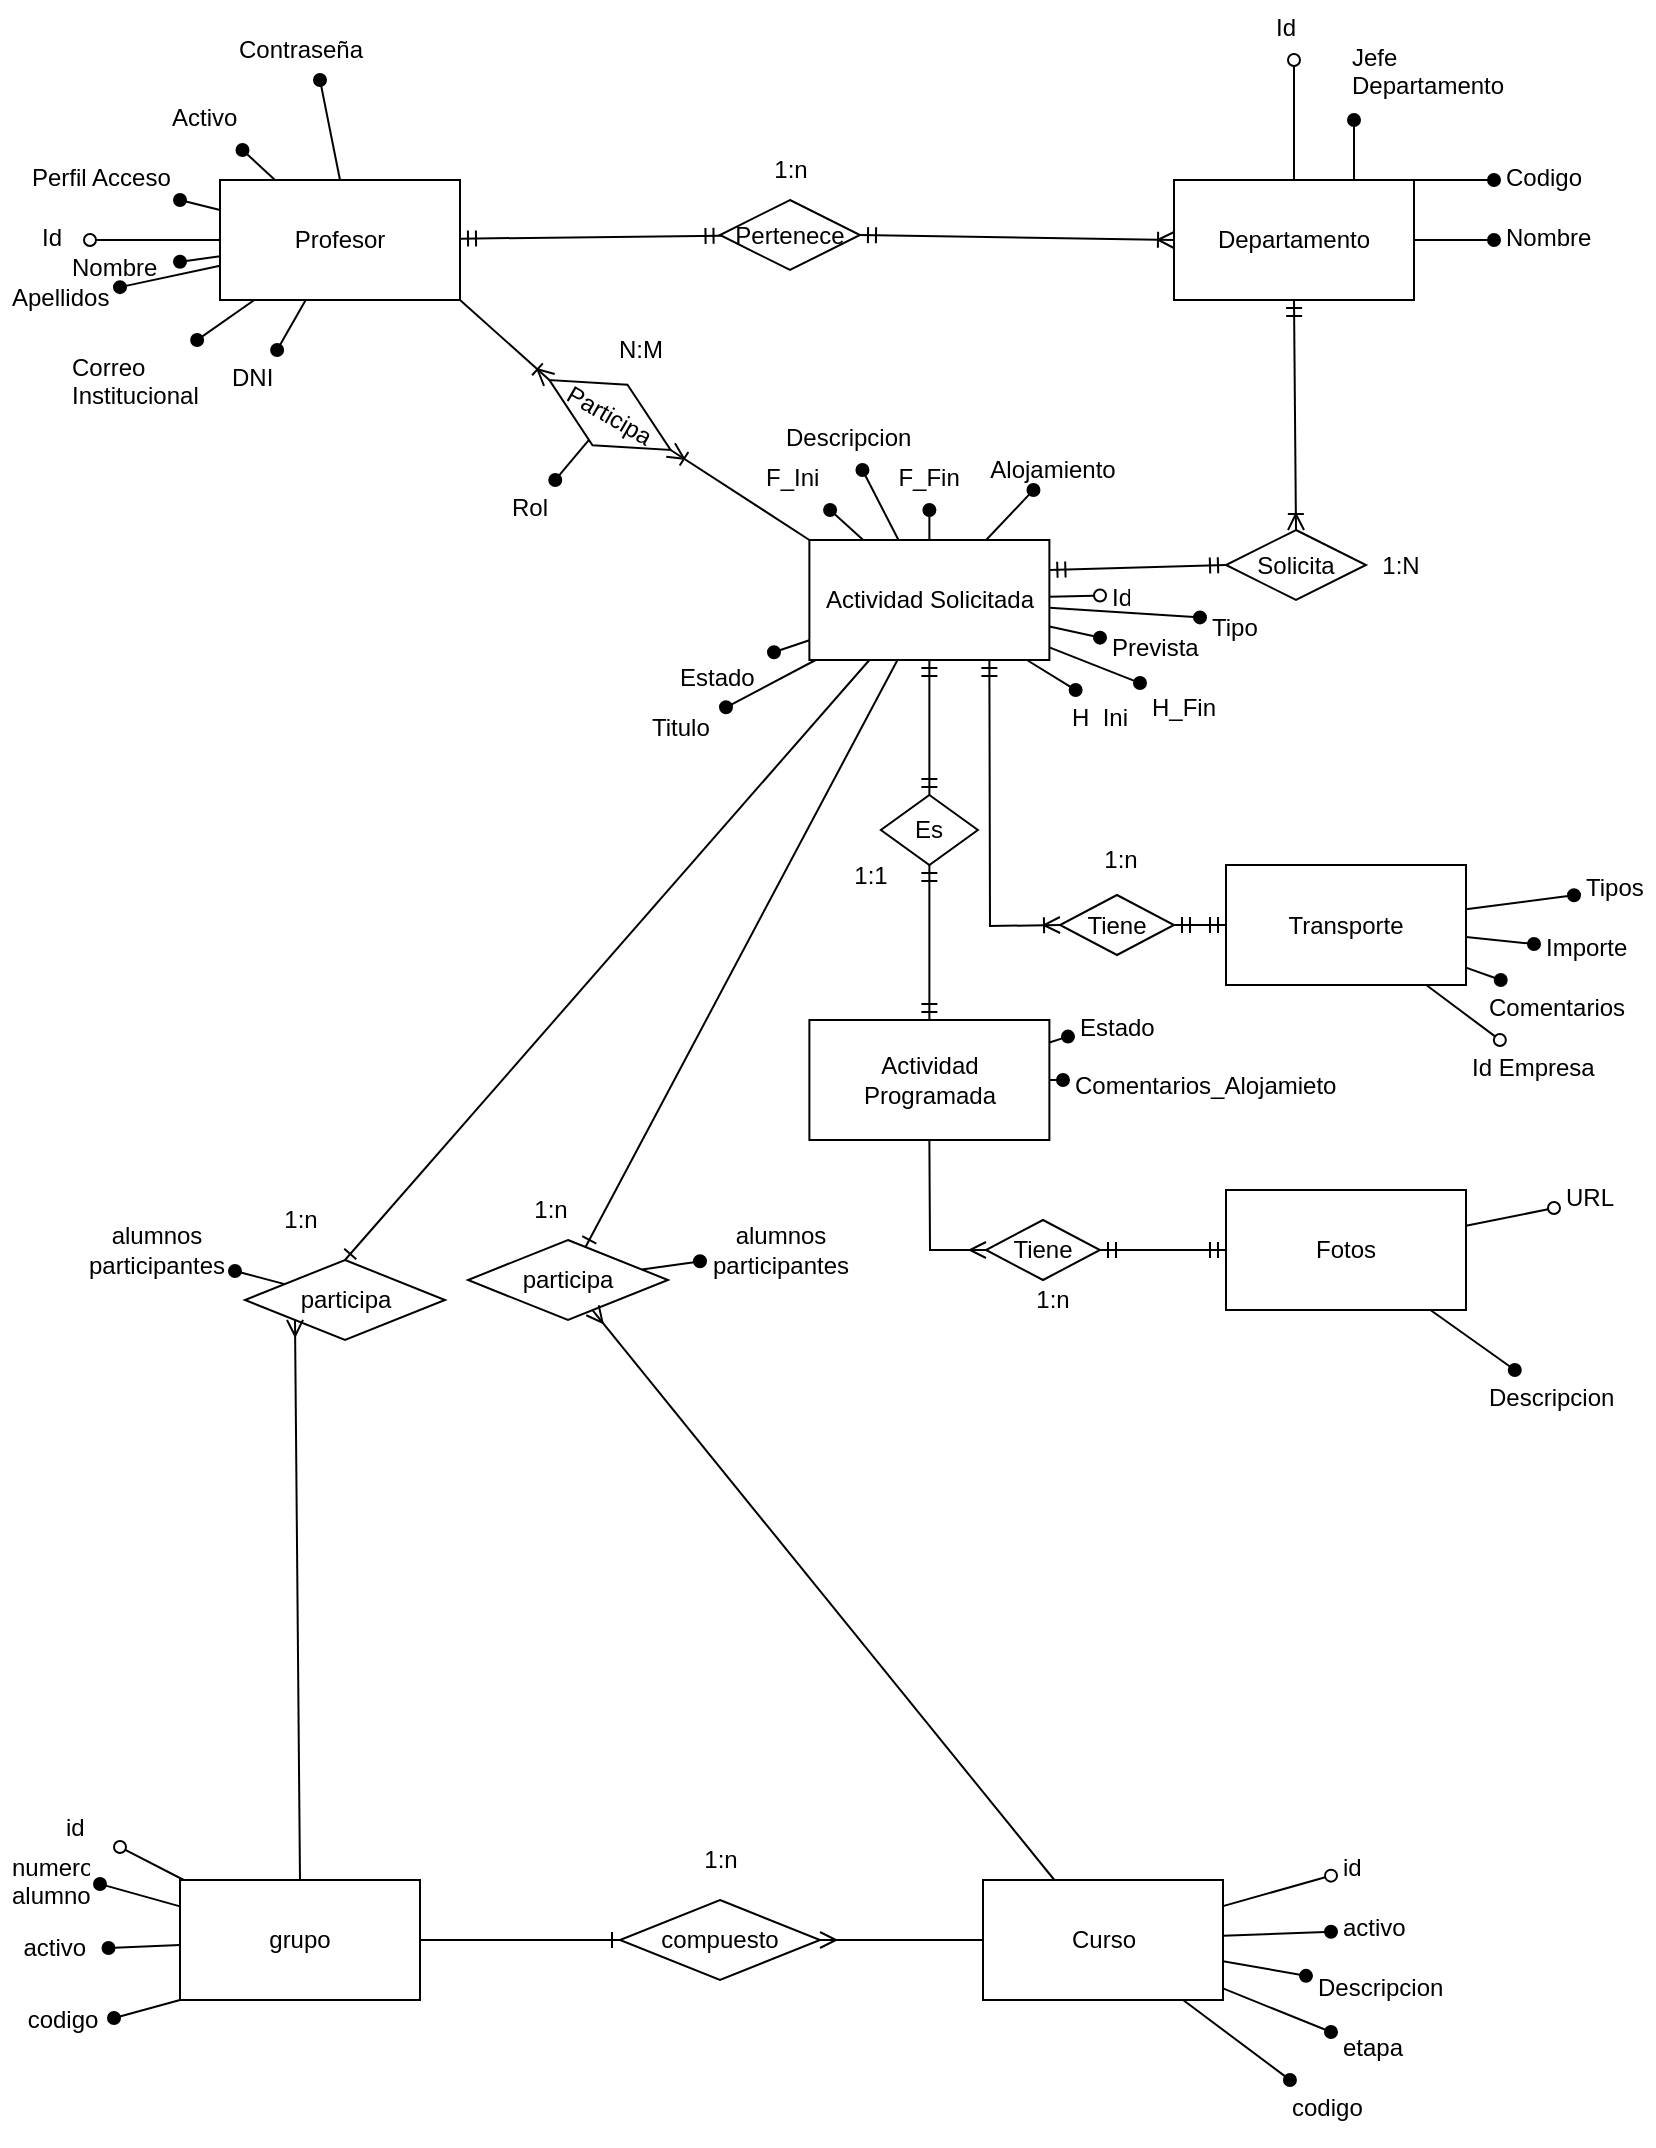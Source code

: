 <mxfile version="19.0.2" type="device"><diagram id="plJpAGmWLjXe8Xz67yxv" name="Página-1"><mxGraphModel dx="702" dy="865" grid="1" gridSize="10" guides="1" tooltips="1" connect="1" arrows="1" fold="1" page="1" pageScale="1" pageWidth="827" pageHeight="1169" math="0" shadow="0"><root><mxCell id="0"/><mxCell id="1" parent="0"/><mxCell id="dSzfsb9VWE610NWKicuW-9" style="edgeStyle=none;rounded=0;orthogonalLoop=1;jettySize=auto;html=1;endArrow=oval;endFill=0;" parent="1" source="dSzfsb9VWE610NWKicuW-1" target="dSzfsb9VWE610NWKicuW-5" edge="1"><mxGeometry relative="1" as="geometry"/></mxCell><mxCell id="dSzfsb9VWE610NWKicuW-1" value="Profesor" style="whiteSpace=wrap;html=1;" parent="1" vertex="1"><mxGeometry x="110" y="110" width="120" height="60" as="geometry"/></mxCell><mxCell id="dSzfsb9VWE610NWKicuW-5" value="Id" style="text;strokeColor=none;fillColor=none;spacingLeft=4;spacingRight=4;overflow=hidden;rotatable=0;points=[[0,0.5],[1,0.5]];portConstraint=eastwest;fontSize=12;" parent="1" vertex="1"><mxGeometry x="15" y="125" width="30" height="30" as="geometry"/></mxCell><mxCell id="dSzfsb9VWE610NWKicuW-10" style="edgeStyle=none;rounded=0;orthogonalLoop=1;jettySize=auto;html=1;endArrow=oval;endFill=1;" parent="1" source="dSzfsb9VWE610NWKicuW-1" target="dSzfsb9VWE610NWKicuW-15" edge="1"><mxGeometry relative="1" as="geometry"><mxPoint x="110" y="135" as="sourcePoint"/><mxPoint x="70" y="130" as="targetPoint"/></mxGeometry></mxCell><mxCell id="dSzfsb9VWE610NWKicuW-15" value="Nombre" style="text;strokeColor=none;fillColor=none;spacingLeft=4;spacingRight=4;overflow=hidden;rotatable=0;points=[[0,0.5],[1,0.5]];portConstraint=eastwest;fontSize=12;" parent="1" vertex="1"><mxGeometry x="30" y="140" width="60" height="30" as="geometry"/></mxCell><mxCell id="dSzfsb9VWE610NWKicuW-16" style="edgeStyle=none;rounded=0;orthogonalLoop=1;jettySize=auto;html=1;endArrow=oval;endFill=1;" parent="1" source="dSzfsb9VWE610NWKicuW-1" target="dSzfsb9VWE610NWKicuW-17" edge="1"><mxGeometry relative="1" as="geometry"><mxPoint x="110" y="185" as="sourcePoint"/><mxPoint x="60" y="220" as="targetPoint"/></mxGeometry></mxCell><mxCell id="dSzfsb9VWE610NWKicuW-17" value="Correo &#10;Institucional" style="text;strokeColor=none;fillColor=none;spacingLeft=4;spacingRight=4;overflow=hidden;rotatable=0;points=[[0,0.5],[1,0.5]];portConstraint=eastwest;fontSize=12;" parent="1" vertex="1"><mxGeometry x="30" y="190" width="80" height="40" as="geometry"/></mxCell><mxCell id="dSzfsb9VWE610NWKicuW-19" style="edgeStyle=none;rounded=0;orthogonalLoop=1;jettySize=auto;html=1;endArrow=oval;endFill=1;" parent="1" source="dSzfsb9VWE610NWKicuW-1" target="dSzfsb9VWE610NWKicuW-20" edge="1"><mxGeometry relative="1" as="geometry"><mxPoint x="110" y="160" as="sourcePoint"/><mxPoint x="70" y="160" as="targetPoint"/></mxGeometry></mxCell><mxCell id="dSzfsb9VWE610NWKicuW-20" value="Apellidos" style="text;strokeColor=none;fillColor=none;spacingLeft=4;spacingRight=4;overflow=hidden;rotatable=0;points=[[0,0.5],[1,0.5]];portConstraint=eastwest;fontSize=12;" parent="1" vertex="1"><mxGeometry y="155" width="60" height="30" as="geometry"/></mxCell><mxCell id="dSzfsb9VWE610NWKicuW-24" style="edgeStyle=none;rounded=0;orthogonalLoop=1;jettySize=auto;html=1;endArrow=oval;endFill=1;" parent="1" source="dSzfsb9VWE610NWKicuW-1" target="dSzfsb9VWE610NWKicuW-25" edge="1"><mxGeometry relative="1" as="geometry"><mxPoint x="200" y="280" as="sourcePoint"/><mxPoint x="160" y="280" as="targetPoint"/></mxGeometry></mxCell><mxCell id="dSzfsb9VWE610NWKicuW-25" value="DNI" style="text;strokeColor=none;fillColor=none;spacingLeft=4;spacingRight=4;overflow=hidden;rotatable=0;points=[[0,0.5],[1,0.5]];portConstraint=eastwest;fontSize=12;" parent="1" vertex="1"><mxGeometry x="110" y="195" width="40" height="30" as="geometry"/></mxCell><mxCell id="dSzfsb9VWE610NWKicuW-26" style="edgeStyle=none;rounded=0;orthogonalLoop=1;jettySize=auto;html=1;endArrow=oval;endFill=1;" parent="1" source="dSzfsb9VWE610NWKicuW-1" target="dSzfsb9VWE610NWKicuW-27" edge="1"><mxGeometry relative="1" as="geometry"><mxPoint x="220" y="280" as="sourcePoint"/><mxPoint x="110" y="50" as="targetPoint"/></mxGeometry></mxCell><mxCell id="dSzfsb9VWE610NWKicuW-27" value="Activo" style="text;strokeColor=none;fillColor=none;spacingLeft=4;spacingRight=4;overflow=hidden;rotatable=0;points=[[0,0.5],[1,0.5]];portConstraint=eastwest;fontSize=12;" parent="1" vertex="1"><mxGeometry x="80" y="65" width="50" height="30" as="geometry"/></mxCell><mxCell id="dSzfsb9VWE610NWKicuW-28" style="edgeStyle=none;rounded=0;orthogonalLoop=1;jettySize=auto;html=1;endArrow=oval;endFill=1;" parent="1" source="dSzfsb9VWE610NWKicuW-1" target="dSzfsb9VWE610NWKicuW-29" edge="1"><mxGeometry relative="1" as="geometry"><mxPoint x="90" y="110" as="sourcePoint"/><mxPoint x="90" y="70" as="targetPoint"/></mxGeometry></mxCell><mxCell id="dSzfsb9VWE610NWKicuW-29" value="Perfil Acceso" style="text;strokeColor=none;fillColor=none;spacingLeft=4;spacingRight=4;overflow=hidden;rotatable=0;points=[[0,0.5],[1,0.5]];portConstraint=eastwest;fontSize=12;" parent="1" vertex="1"><mxGeometry x="10" y="95" width="80" height="30" as="geometry"/></mxCell><mxCell id="dSzfsb9VWE610NWKicuW-43" value="Departamento" style="whiteSpace=wrap;html=1;" parent="1" vertex="1"><mxGeometry x="587" y="110" width="120" height="60" as="geometry"/></mxCell><mxCell id="dSzfsb9VWE610NWKicuW-44" style="edgeStyle=none;rounded=0;orthogonalLoop=1;jettySize=auto;html=1;endArrow=oval;endFill=1;entryX=0;entryY=0.5;entryDx=0;entryDy=0;exitX=1;exitY=0.5;exitDx=0;exitDy=0;" parent="1" source="dSzfsb9VWE610NWKicuW-43" target="dSzfsb9VWE610NWKicuW-45" edge="1"><mxGeometry relative="1" as="geometry"><mxPoint x="727" y="170" as="sourcePoint"/><mxPoint x="377" y="-30" as="targetPoint"/></mxGeometry></mxCell><mxCell id="dSzfsb9VWE610NWKicuW-45" value="Nombre" style="text;strokeColor=none;fillColor=none;spacingLeft=4;spacingRight=4;overflow=hidden;rotatable=0;points=[[0,0.5],[1,0.5]];portConstraint=eastwest;fontSize=12;" parent="1" vertex="1"><mxGeometry x="747" y="125" width="63" height="30" as="geometry"/></mxCell><mxCell id="dSzfsb9VWE610NWKicuW-46" style="edgeStyle=none;rounded=0;orthogonalLoop=1;jettySize=auto;html=1;endArrow=oval;endFill=0;exitX=0.5;exitY=0;exitDx=0;exitDy=0;" parent="1" source="dSzfsb9VWE610NWKicuW-43" target="dSzfsb9VWE610NWKicuW-47" edge="1"><mxGeometry relative="1" as="geometry"><mxPoint x="577" y="170" as="sourcePoint"/><mxPoint x="377" as="targetPoint"/></mxGeometry></mxCell><mxCell id="dSzfsb9VWE610NWKicuW-47" value="Id" style="text;strokeColor=none;fillColor=none;spacingLeft=4;spacingRight=4;overflow=hidden;rotatable=0;points=[[0,0.5],[1,0.5]];portConstraint=eastwest;fontSize=12;" parent="1" vertex="1"><mxGeometry x="632" y="20" width="30" height="30" as="geometry"/></mxCell><mxCell id="dSzfsb9VWE610NWKicuW-48" style="edgeStyle=none;rounded=0;orthogonalLoop=1;jettySize=auto;html=1;endArrow=oval;endFill=1;entryX=0;entryY=0.5;entryDx=0;entryDy=0;exitX=1;exitY=0;exitDx=0;exitDy=0;" parent="1" source="dSzfsb9VWE610NWKicuW-43" target="dSzfsb9VWE610NWKicuW-49" edge="1"><mxGeometry relative="1" as="geometry"><mxPoint x="707" y="85" as="sourcePoint"/><mxPoint x="377" y="-85" as="targetPoint"/></mxGeometry></mxCell><mxCell id="dSzfsb9VWE610NWKicuW-49" value="Codigo" style="text;strokeColor=none;fillColor=none;spacingLeft=4;spacingRight=4;overflow=hidden;rotatable=0;points=[[0,0.5],[1,0.5]];portConstraint=eastwest;fontSize=12;" parent="1" vertex="1"><mxGeometry x="747" y="95" width="63" height="30" as="geometry"/></mxCell><mxCell id="dSzfsb9VWE610NWKicuW-50" style="edgeStyle=none;rounded=0;orthogonalLoop=1;jettySize=auto;html=1;endArrow=oval;endFill=1;exitX=0.75;exitY=0;exitDx=0;exitDy=0;" parent="1" source="dSzfsb9VWE610NWKicuW-43" edge="1"><mxGeometry relative="1" as="geometry"><mxPoint x="707" y="185" as="sourcePoint"/><mxPoint x="677" y="80" as="targetPoint"/></mxGeometry></mxCell><mxCell id="dSzfsb9VWE610NWKicuW-51" value="Jefe&#10;Departamento" style="text;strokeColor=none;fillColor=none;spacingLeft=4;spacingRight=4;overflow=hidden;rotatable=0;points=[[0,0.5],[1,0.5]];portConstraint=eastwest;fontSize=12;" parent="1" vertex="1"><mxGeometry x="670" y="35" width="93" height="45" as="geometry"/></mxCell><mxCell id="dSzfsb9VWE610NWKicuW-53" value="" style="fontSize=12;html=1;endArrow=ERoneToMany;startArrow=ERmandOne;rounded=0;entryX=0;entryY=0.5;entryDx=0;entryDy=0;exitX=1;exitY=0.5;exitDx=0;exitDy=0;" parent="1" source="4HIKFWuCHmiJ2nal7YpJ-3" target="dSzfsb9VWE610NWKicuW-43" edge="1"><mxGeometry width="100" height="100" relative="1" as="geometry"><mxPoint x="300" y="125" as="sourcePoint"/><mxPoint x="280" y="140" as="targetPoint"/></mxGeometry></mxCell><mxCell id="dSzfsb9VWE610NWKicuW-54" value="Actividad Solicitada" style="whiteSpace=wrap;html=1;" parent="1" vertex="1"><mxGeometry x="404.69" y="290" width="120" height="60" as="geometry"/></mxCell><mxCell id="dSzfsb9VWE610NWKicuW-56" style="edgeStyle=none;rounded=0;orthogonalLoop=1;jettySize=auto;html=1;endArrow=oval;endFill=0;" parent="1" source="dSzfsb9VWE610NWKicuW-54" target="dSzfsb9VWE610NWKicuW-57" edge="1"><mxGeometry relative="1" as="geometry"><mxPoint x="556.69" y="380" as="sourcePoint"/><mxPoint x="356.69" y="210" as="targetPoint"/></mxGeometry></mxCell><mxCell id="dSzfsb9VWE610NWKicuW-57" value="Id" style="text;strokeColor=none;fillColor=none;spacingLeft=4;spacingRight=4;overflow=hidden;rotatable=0;points=[[0,0.5],[1,0.5]];portConstraint=eastwest;fontSize=12;" parent="1" vertex="1"><mxGeometry x="550" y="305" width="20" height="25" as="geometry"/></mxCell><mxCell id="dSzfsb9VWE610NWKicuW-58" style="edgeStyle=none;rounded=0;orthogonalLoop=1;jettySize=auto;html=1;endArrow=oval;endFill=1;" parent="1" source="dSzfsb9VWE610NWKicuW-54" edge="1"><mxGeometry relative="1" as="geometry"><mxPoint x="524.69" y="375.0" as="sourcePoint"/><mxPoint x="363" y="373.656" as="targetPoint"/></mxGeometry></mxCell><mxCell id="dSzfsb9VWE610NWKicuW-61" style="edgeStyle=none;rounded=0;orthogonalLoop=1;jettySize=auto;html=1;endArrow=oval;endFill=1;" parent="1" source="dSzfsb9VWE610NWKicuW-54" target="dSzfsb9VWE610NWKicuW-62" edge="1"><mxGeometry relative="1" as="geometry"><mxPoint x="514.69" y="350.0" as="sourcePoint"/><mxPoint x="356.69" y="240" as="targetPoint"/></mxGeometry></mxCell><mxCell id="dSzfsb9VWE610NWKicuW-62" value="F_Ini" style="text;strokeColor=none;fillColor=none;spacingLeft=4;spacingRight=4;overflow=hidden;rotatable=0;points=[[0,0.5],[1,0.5]];portConstraint=eastwest;fontSize=12;" parent="1" vertex="1"><mxGeometry x="377.0" y="245" width="43" height="30" as="geometry"/></mxCell><mxCell id="dSzfsb9VWE610NWKicuW-68" style="edgeStyle=none;rounded=0;orthogonalLoop=1;jettySize=auto;html=1;endArrow=oval;endFill=1;" parent="1" source="dSzfsb9VWE610NWKicuW-54" target="dSzfsb9VWE610NWKicuW-69" edge="1"><mxGeometry relative="1" as="geometry"><mxPoint x="596.19" y="280.0" as="sourcePoint"/><mxPoint x="548.19" y="260" as="targetPoint"/></mxGeometry></mxCell><mxCell id="dSzfsb9VWE610NWKicuW-69" value="Prevista" style="text;strokeColor=none;fillColor=none;spacingLeft=4;spacingRight=4;overflow=hidden;rotatable=0;points=[[0,0.5],[1,0.5]];portConstraint=eastwest;fontSize=12;" parent="1" vertex="1"><mxGeometry x="550" y="330" width="56" height="30" as="geometry"/></mxCell><mxCell id="dSzfsb9VWE610NWKicuW-70" style="edgeStyle=none;rounded=0;orthogonalLoop=1;jettySize=auto;html=1;endArrow=oval;endFill=1;" parent="1" source="dSzfsb9VWE610NWKicuW-54" target="dSzfsb9VWE610NWKicuW-71" edge="1"><mxGeometry relative="1" as="geometry"><mxPoint x="446.19" y="460.0" as="sourcePoint"/><mxPoint x="398.19" y="440" as="targetPoint"/></mxGeometry></mxCell><mxCell id="dSzfsb9VWE610NWKicuW-71" value="Descripcion" style="text;strokeColor=none;fillColor=none;spacingLeft=4;spacingRight=4;overflow=hidden;rotatable=0;points=[[0,0.5],[1,0.5]];portConstraint=eastwest;fontSize=12;" parent="1" vertex="1"><mxGeometry x="387.0" y="225" width="73" height="30" as="geometry"/></mxCell><mxCell id="dSzfsb9VWE610NWKicuW-72" value="Transporte" style="whiteSpace=wrap;html=1;" parent="1" vertex="1"><mxGeometry x="613" y="452.5" width="120" height="60" as="geometry"/></mxCell><mxCell id="dSzfsb9VWE610NWKicuW-73" style="edgeStyle=none;rounded=0;orthogonalLoop=1;jettySize=auto;html=1;endArrow=oval;endFill=1;" parent="1" source="dSzfsb9VWE610NWKicuW-72" target="dSzfsb9VWE610NWKicuW-74" edge="1"><mxGeometry relative="1" as="geometry"><mxPoint x="660" y="460" as="sourcePoint"/><mxPoint x="480" y="260" as="targetPoint"/></mxGeometry></mxCell><mxCell id="dSzfsb9VWE610NWKicuW-74" value="Comentarios" style="text;strokeColor=none;fillColor=none;spacingLeft=4;spacingRight=4;overflow=hidden;rotatable=0;points=[[0,0.5],[1,0.5]];portConstraint=eastwest;fontSize=12;" parent="1" vertex="1"><mxGeometry x="738.5" y="510" width="80" height="20" as="geometry"/></mxCell><mxCell id="dSzfsb9VWE610NWKicuW-75" style="edgeStyle=none;rounded=0;orthogonalLoop=1;jettySize=auto;html=1;endArrow=oval;endFill=0;" parent="1" source="dSzfsb9VWE610NWKicuW-72" target="dSzfsb9VWE610NWKicuW-76" edge="1"><mxGeometry relative="1" as="geometry"><mxPoint x="680" y="460" as="sourcePoint"/><mxPoint x="480" y="290" as="targetPoint"/></mxGeometry></mxCell><mxCell id="dSzfsb9VWE610NWKicuW-76" value="Id Empresa" style="text;strokeColor=none;fillColor=none;spacingLeft=4;spacingRight=4;overflow=hidden;rotatable=0;points=[[0,0.5],[1,0.5]];portConstraint=eastwest;fontSize=12;" parent="1" vertex="1"><mxGeometry x="730" y="540" width="80" height="30" as="geometry"/></mxCell><mxCell id="dSzfsb9VWE610NWKicuW-77" style="edgeStyle=none;rounded=0;orthogonalLoop=1;jettySize=auto;html=1;endArrow=oval;endFill=1;" parent="1" source="dSzfsb9VWE610NWKicuW-72" target="dSzfsb9VWE610NWKicuW-78" edge="1"><mxGeometry relative="1" as="geometry"><mxPoint x="730" y="355" as="sourcePoint"/><mxPoint x="530" y="185" as="targetPoint"/></mxGeometry></mxCell><mxCell id="dSzfsb9VWE610NWKicuW-78" value="Importe" style="text;strokeColor=none;fillColor=none;spacingLeft=4;spacingRight=4;overflow=hidden;rotatable=0;points=[[0,0.5],[1,0.5]];portConstraint=eastwest;fontSize=12;" parent="1" vertex="1"><mxGeometry x="767" y="480" width="60" height="30" as="geometry"/></mxCell><mxCell id="dSzfsb9VWE610NWKicuW-79" style="edgeStyle=none;rounded=0;orthogonalLoop=1;jettySize=auto;html=1;endArrow=oval;endFill=1;" parent="1" source="dSzfsb9VWE610NWKicuW-72" target="dSzfsb9VWE610NWKicuW-80" edge="1"><mxGeometry relative="1" as="geometry"><mxPoint x="667" y="390.0" as="sourcePoint"/><mxPoint x="457" y="175" as="targetPoint"/></mxGeometry></mxCell><mxCell id="dSzfsb9VWE610NWKicuW-80" value="Tipos" style="text;strokeColor=none;fillColor=none;spacingLeft=4;spacingRight=4;overflow=hidden;rotatable=0;points=[[0,0.5],[1,0.5]];portConstraint=eastwest;fontSize=12;" parent="1" vertex="1"><mxGeometry x="787" y="450" width="40" height="30" as="geometry"/></mxCell><mxCell id="dSzfsb9VWE610NWKicuW-81" style="edgeStyle=none;rounded=0;orthogonalLoop=1;jettySize=auto;html=1;endArrow=oval;endFill=1;" parent="1" source="dSzfsb9VWE610NWKicuW-54" target="dSzfsb9VWE610NWKicuW-82" edge="1"><mxGeometry relative="1" as="geometry"><mxPoint x="414.69" y="465.0" as="sourcePoint"/><mxPoint x="204.69" y="250" as="targetPoint"/></mxGeometry></mxCell><mxCell id="dSzfsb9VWE610NWKicuW-82" value="H_Ini" style="text;strokeColor=none;fillColor=none;spacingLeft=4;spacingRight=4;overflow=hidden;rotatable=0;points=[[0,0.5],[1,0.5]];portConstraint=eastwest;fontSize=12;" parent="1" vertex="1"><mxGeometry x="530" y="365" width="40" height="15" as="geometry"/></mxCell><mxCell id="dSzfsb9VWE610NWKicuW-83" style="edgeStyle=none;rounded=0;orthogonalLoop=1;jettySize=auto;html=1;endArrow=oval;endFill=1;" parent="1" source="dSzfsb9VWE610NWKicuW-54" target="dSzfsb9VWE610NWKicuW-84" edge="1"><mxGeometry relative="1" as="geometry"><mxPoint x="473.19" y="415.0" as="sourcePoint"/><mxPoint x="425.19" y="395" as="targetPoint"/></mxGeometry></mxCell><mxCell id="dSzfsb9VWE610NWKicuW-84" value="H_Fin" style="text;strokeColor=none;fillColor=none;spacingLeft=4;spacingRight=4;overflow=hidden;rotatable=0;points=[[0,0.5],[1,0.5]];portConstraint=eastwest;fontSize=12;" parent="1" vertex="1"><mxGeometry x="570" y="360" width="43" height="20" as="geometry"/></mxCell><mxCell id="KB-nOq9MS0V8u7GQi-zs-3" style="edgeStyle=none;rounded=0;orthogonalLoop=1;jettySize=auto;html=1;endArrow=oval;endFill=1;" parent="1" source="dSzfsb9VWE610NWKicuW-54" target="KB-nOq9MS0V8u7GQi-zs-4" edge="1"><mxGeometry relative="1" as="geometry"><mxPoint x="464.69" y="290" as="sourcePoint"/><mxPoint x="416.69" y="270" as="targetPoint"/></mxGeometry></mxCell><mxCell id="KB-nOq9MS0V8u7GQi-zs-5" style="edgeStyle=none;rounded=0;orthogonalLoop=1;jettySize=auto;html=1;endArrow=oval;endFill=1;" parent="1" source="dSzfsb9VWE610NWKicuW-54" target="KB-nOq9MS0V8u7GQi-zs-6" edge="1"><mxGeometry relative="1" as="geometry"><mxPoint x="524.69" y="450" as="sourcePoint"/><mxPoint x="440" y="380" as="targetPoint"/></mxGeometry></mxCell><mxCell id="KB-nOq9MS0V8u7GQi-zs-6" value="Estado" style="text;strokeColor=none;fillColor=none;spacingLeft=4;spacingRight=4;overflow=hidden;rotatable=0;points=[[0,0.5],[1,0.5]];portConstraint=eastwest;fontSize=12;" parent="1" vertex="1"><mxGeometry x="334" y="345" width="53" height="20" as="geometry"/></mxCell><mxCell id="KB-nOq9MS0V8u7GQi-zs-10" value="Participa" style="shape=rhombus;perimeter=rhombusPerimeter;whiteSpace=wrap;html=1;align=center;rotation=30;" parent="1" vertex="1"><mxGeometry x="270" y="210" width="70" height="35" as="geometry"/></mxCell><mxCell id="KB-nOq9MS0V8u7GQi-zs-11" value="" style="fontSize=12;html=1;endArrow=ERoneToMany;rounded=0;exitX=1;exitY=1;exitDx=0;exitDy=0;entryX=0;entryY=0.5;entryDx=0;entryDy=0;" parent="1" source="dSzfsb9VWE610NWKicuW-1" target="KB-nOq9MS0V8u7GQi-zs-10" edge="1"><mxGeometry width="100" height="100" relative="1" as="geometry"><mxPoint x="360" y="330" as="sourcePoint"/><mxPoint x="460" y="230" as="targetPoint"/></mxGeometry></mxCell><mxCell id="KB-nOq9MS0V8u7GQi-zs-12" value="" style="fontSize=12;html=1;endArrow=ERoneToMany;rounded=0;exitX=0;exitY=0;exitDx=0;exitDy=0;entryX=1;entryY=0.5;entryDx=0;entryDy=0;" parent="1" source="dSzfsb9VWE610NWKicuW-54" target="KB-nOq9MS0V8u7GQi-zs-10" edge="1"><mxGeometry width="100" height="100" relative="1" as="geometry"><mxPoint x="284.69" y="310" as="sourcePoint"/><mxPoint x="360" y="245" as="targetPoint"/></mxGeometry></mxCell><mxCell id="KB-nOq9MS0V8u7GQi-zs-4" value="F_Fin" style="text;strokeColor=none;fillColor=none;spacingLeft=4;spacingRight=4;overflow=hidden;rotatable=0;points=[[0,0.5],[1,0.5]];portConstraint=eastwest;fontSize=12;" parent="1" vertex="1"><mxGeometry x="443.19" y="245" width="43" height="30" as="geometry"/></mxCell><mxCell id="KB-nOq9MS0V8u7GQi-zs-22" value="Actividad Programada" style="whiteSpace=wrap;html=1;" parent="1" vertex="1"><mxGeometry x="404.69" y="530" width="120" height="60" as="geometry"/></mxCell><mxCell id="KB-nOq9MS0V8u7GQi-zs-24" value="Tiene" style="shape=rhombus;perimeter=rhombusPerimeter;whiteSpace=wrap;html=1;align=center;rotation=0;" parent="1" vertex="1"><mxGeometry x="530" y="467.5" width="57" height="30" as="geometry"/></mxCell><mxCell id="KB-nOq9MS0V8u7GQi-zs-31" value="Comentarios_Alojamieto" style="text;strokeColor=none;fillColor=none;spacingLeft=4;spacingRight=4;overflow=hidden;rotatable=0;points=[[0,0.5],[1,0.5]];portConstraint=eastwest;fontSize=12;" parent="1" vertex="1"><mxGeometry x="531.5" y="548.75" width="148.5" height="22.5" as="geometry"/></mxCell><mxCell id="KB-nOq9MS0V8u7GQi-zs-32" style="edgeStyle=none;rounded=0;orthogonalLoop=1;jettySize=auto;html=1;endArrow=oval;endFill=1;" parent="1" source="KB-nOq9MS0V8u7GQi-zs-22" target="KB-nOq9MS0V8u7GQi-zs-31" edge="1"><mxGeometry relative="1" as="geometry"><mxPoint x="741.803" y="365" as="sourcePoint"/><mxPoint x="777" y="502" as="targetPoint"/></mxGeometry></mxCell><mxCell id="KB-nOq9MS0V8u7GQi-zs-33" value="Fotos" style="whiteSpace=wrap;html=1;" parent="1" vertex="1"><mxGeometry x="613" y="615" width="120" height="60" as="geometry"/></mxCell><mxCell id="KB-nOq9MS0V8u7GQi-zs-34" value="URL" style="text;strokeColor=none;fillColor=none;spacingLeft=4;spacingRight=4;overflow=hidden;rotatable=0;points=[[0,0.5],[1,0.5]];portConstraint=eastwest;fontSize=12;" parent="1" vertex="1"><mxGeometry x="777" y="605" width="40" height="30" as="geometry"/></mxCell><mxCell id="KB-nOq9MS0V8u7GQi-zs-35" style="edgeStyle=none;rounded=0;orthogonalLoop=1;jettySize=auto;html=1;endArrow=oval;endFill=0;" parent="1" source="KB-nOq9MS0V8u7GQi-zs-33" target="KB-nOq9MS0V8u7GQi-zs-34" edge="1"><mxGeometry relative="1" as="geometry"><mxPoint x="723" y="538" as="sourcePoint"/><mxPoint x="760" y="565" as="targetPoint"/></mxGeometry></mxCell><mxCell id="nlsm-5YglcvyF326Bw8--1" value="Estado" style="text;strokeColor=none;fillColor=none;spacingLeft=4;spacingRight=4;overflow=hidden;rotatable=0;points=[[0,0.5],[1,0.5]];portConstraint=eastwest;fontSize=12;" parent="1" vertex="1"><mxGeometry x="534" y="520" width="53" height="20" as="geometry"/></mxCell><mxCell id="nlsm-5YglcvyF326Bw8--2" style="edgeStyle=none;rounded=0;orthogonalLoop=1;jettySize=auto;html=1;endArrow=oval;endFill=1;" parent="1" source="KB-nOq9MS0V8u7GQi-zs-22" target="nlsm-5YglcvyF326Bw8--1" edge="1"><mxGeometry relative="1" as="geometry"><mxPoint x="459.244" y="300" as="sourcePoint"/><mxPoint x="280" y="630" as="targetPoint"/></mxGeometry></mxCell><mxCell id="nlsm-5YglcvyF326Bw8--3" style="edgeStyle=none;rounded=0;orthogonalLoop=1;jettySize=auto;html=1;endArrow=oval;endFill=1;" parent="1" source="KB-nOq9MS0V8u7GQi-zs-10" target="nlsm-5YglcvyF326Bw8--5" edge="1"><mxGeometry relative="1" as="geometry"><mxPoint x="294.833" y="255" as="sourcePoint"/><mxPoint x="290" y="270" as="targetPoint"/></mxGeometry></mxCell><mxCell id="nlsm-5YglcvyF326Bw8--4" value="Titulo" style="text;strokeColor=none;fillColor=none;spacingLeft=4;spacingRight=4;overflow=hidden;rotatable=0;points=[[0,0.5],[1,0.5]];portConstraint=eastwest;fontSize=12;" parent="1" vertex="1"><mxGeometry x="320.0" y="370" width="43" height="30" as="geometry"/></mxCell><mxCell id="nlsm-5YglcvyF326Bw8--5" value="Rol" style="text;strokeColor=none;fillColor=none;spacingLeft=4;spacingRight=4;overflow=hidden;rotatable=0;points=[[0,0.5],[1,0.5]];portConstraint=eastwest;fontSize=12;" parent="1" vertex="1"><mxGeometry x="250" y="260" width="30" height="30" as="geometry"/></mxCell><mxCell id="nlsm-5YglcvyF326Bw8--6" value="Tipo" style="text;strokeColor=none;fillColor=none;spacingLeft=4;spacingRight=4;overflow=hidden;rotatable=0;points=[[0,0.5],[1,0.5]];portConstraint=eastwest;fontSize=12;" parent="1" vertex="1"><mxGeometry x="600" y="320" width="40" height="20" as="geometry"/></mxCell><mxCell id="nlsm-5YglcvyF326Bw8--7" style="edgeStyle=none;rounded=0;orthogonalLoop=1;jettySize=auto;html=1;endArrow=oval;endFill=1;" parent="1" source="dSzfsb9VWE610NWKicuW-54" target="nlsm-5YglcvyF326Bw8--6" edge="1"><mxGeometry relative="1" as="geometry"><mxPoint x="534.69" y="353.657" as="sourcePoint"/><mxPoint x="580" y="371.523" as="targetPoint"/></mxGeometry></mxCell><mxCell id="nlsm-5YglcvyF326Bw8--8" value="Descripcion" style="text;strokeColor=none;fillColor=none;spacingLeft=4;spacingRight=4;overflow=hidden;rotatable=0;points=[[0,0.5],[1,0.5]];portConstraint=eastwest;fontSize=12;" parent="1" vertex="1"><mxGeometry x="738.5" y="705" width="80" height="30" as="geometry"/></mxCell><mxCell id="nlsm-5YglcvyF326Bw8--9" style="edgeStyle=none;rounded=0;orthogonalLoop=1;jettySize=auto;html=1;endArrow=oval;endFill=1;" parent="1" source="KB-nOq9MS0V8u7GQi-zs-33" target="nlsm-5YglcvyF326Bw8--8" edge="1"><mxGeometry relative="1" as="geometry"><mxPoint x="743" y="642.903" as="sourcePoint"/><mxPoint x="787" y="634.032" as="targetPoint"/></mxGeometry></mxCell><mxCell id="nlsm-5YglcvyF326Bw8--11" value="Curso" style="whiteSpace=wrap;html=1;" parent="1" vertex="1"><mxGeometry x="491.5" y="960" width="120" height="60" as="geometry"/></mxCell><mxCell id="nlsm-5YglcvyF326Bw8--12" value="id" style="text;strokeColor=none;fillColor=none;spacingLeft=4;spacingRight=4;overflow=hidden;rotatable=0;points=[[0,0.5],[1,0.5]];portConstraint=eastwest;fontSize=12;" parent="1" vertex="1"><mxGeometry x="665.5" y="940" width="20" height="30" as="geometry"/></mxCell><mxCell id="nlsm-5YglcvyF326Bw8--13" style="edgeStyle=none;rounded=0;orthogonalLoop=1;jettySize=auto;html=1;endArrow=oval;endFill=0;" parent="1" source="nlsm-5YglcvyF326Bw8--11" target="nlsm-5YglcvyF326Bw8--12" edge="1"><mxGeometry relative="1" as="geometry"><mxPoint x="1094.5" y="747.903" as="sourcePoint"/><mxPoint x="1138.5" y="739.032" as="targetPoint"/></mxGeometry></mxCell><mxCell id="nlsm-5YglcvyF326Bw8--14" value="Descripcion" style="text;strokeColor=none;fillColor=none;spacingLeft=4;spacingRight=4;overflow=hidden;rotatable=0;points=[[0,0.5],[1,0.5]];portConstraint=eastwest;fontSize=12;" parent="1" vertex="1"><mxGeometry x="653" y="1000" width="80" height="30" as="geometry"/></mxCell><mxCell id="nlsm-5YglcvyF326Bw8--15" style="edgeStyle=none;rounded=0;orthogonalLoop=1;jettySize=auto;html=1;endArrow=oval;endFill=1;" parent="1" source="nlsm-5YglcvyF326Bw8--11" target="nlsm-5YglcvyF326Bw8--14" edge="1"><mxGeometry relative="1" as="geometry"><mxPoint x="1076.7" y="790" as="sourcePoint"/><mxPoint x="1118.9" y="820" as="targetPoint"/><Array as="points"/></mxGeometry></mxCell><mxCell id="nlsm-5YglcvyF326Bw8--16" value="codigo" style="text;strokeColor=none;fillColor=none;spacingLeft=4;spacingRight=4;overflow=hidden;rotatable=0;points=[[0,0.5],[1,0.5]];portConstraint=eastwest;fontSize=12;" parent="1" vertex="1"><mxGeometry x="640" y="1060" width="50" height="30" as="geometry"/></mxCell><mxCell id="nlsm-5YglcvyF326Bw8--18" style="edgeStyle=none;rounded=0;orthogonalLoop=1;jettySize=auto;html=1;endArrow=oval;endFill=1;" parent="1" source="nlsm-5YglcvyF326Bw8--11" target="nlsm-5YglcvyF326Bw8--16" edge="1"><mxGeometry relative="1" as="geometry"><mxPoint x="621.5" y="1010.601" as="sourcePoint"/><mxPoint x="663" y="1017.933" as="targetPoint"/><Array as="points"/></mxGeometry></mxCell><mxCell id="nlsm-5YglcvyF326Bw8--19" value="activo" style="text;strokeColor=none;fillColor=none;spacingLeft=4;spacingRight=4;overflow=hidden;rotatable=0;points=[[0,0.5],[1,0.5]];portConstraint=eastwest;fontSize=12;" parent="1" vertex="1"><mxGeometry x="665.5" y="970" width="50" height="30" as="geometry"/></mxCell><mxCell id="nlsm-5YglcvyF326Bw8--20" style="edgeStyle=none;rounded=0;orthogonalLoop=1;jettySize=auto;html=1;endArrow=oval;endFill=1;" parent="1" source="nlsm-5YglcvyF326Bw8--11" target="nlsm-5YglcvyF326Bw8--19" edge="1"><mxGeometry relative="1" as="geometry"><mxPoint x="424.833" y="1030" as="sourcePoint"/><mxPoint x="533" y="1027.933" as="targetPoint"/><Array as="points"/></mxGeometry></mxCell><mxCell id="nlsm-5YglcvyF326Bw8--21" value="etapa" style="text;strokeColor=none;fillColor=none;spacingLeft=4;spacingRight=4;overflow=hidden;rotatable=0;points=[[0,0.5],[1,0.5]];portConstraint=eastwest;fontSize=12;" parent="1" vertex="1"><mxGeometry x="665.5" y="1030" width="44.5" height="30" as="geometry"/></mxCell><mxCell id="nlsm-5YglcvyF326Bw8--22" style="edgeStyle=none;rounded=0;orthogonalLoop=1;jettySize=auto;html=1;endArrow=oval;endFill=1;" parent="1" source="nlsm-5YglcvyF326Bw8--11" target="nlsm-5YglcvyF326Bw8--21" edge="1"><mxGeometry relative="1" as="geometry"><mxPoint x="624.833" y="1020" as="sourcePoint"/><mxPoint x="671.5" y="1070" as="targetPoint"/><Array as="points"/></mxGeometry></mxCell><mxCell id="nlsm-5YglcvyF326Bw8--26" value="grupo" style="whiteSpace=wrap;html=1;" parent="1" vertex="1"><mxGeometry x="90" y="960" width="120" height="60" as="geometry"/></mxCell><mxCell id="nlsm-5YglcvyF326Bw8--27" value="id" style="text;strokeColor=none;fillColor=none;spacingLeft=4;spacingRight=4;overflow=hidden;rotatable=0;points=[[0,0.5],[1,0.5]];portConstraint=eastwest;fontSize=12;" parent="1" vertex="1"><mxGeometry x="27" y="920" width="33" height="30" as="geometry"/></mxCell><mxCell id="nlsm-5YglcvyF326Bw8--28" style="edgeStyle=none;rounded=0;orthogonalLoop=1;jettySize=auto;html=1;endArrow=oval;endFill=0;" parent="1" source="nlsm-5YglcvyF326Bw8--26" target="nlsm-5YglcvyF326Bw8--27" edge="1"><mxGeometry relative="1" as="geometry"><mxPoint x="703" y="707.903" as="sourcePoint"/><mxPoint x="747" y="699.032" as="targetPoint"/></mxGeometry></mxCell><mxCell id="nlsm-5YglcvyF326Bw8--29" value="activo" style="text;strokeColor=none;fillColor=none;spacingLeft=4;spacingRight=4;overflow=hidden;rotatable=0;points=[[0,0.5],[1,0.5]];portConstraint=eastwest;fontSize=12;" parent="1" vertex="1"><mxGeometry x="5.75" y="980" width="48.5" height="30" as="geometry"/></mxCell><mxCell id="nlsm-5YglcvyF326Bw8--30" style="edgeStyle=none;rounded=0;orthogonalLoop=1;jettySize=auto;html=1;endArrow=oval;endFill=1;" parent="1" source="nlsm-5YglcvyF326Bw8--26" target="nlsm-5YglcvyF326Bw8--29" edge="1"><mxGeometry relative="1" as="geometry"><mxPoint x="685.2" y="750" as="sourcePoint"/><mxPoint x="727.4" y="780" as="targetPoint"/><Array as="points"/></mxGeometry></mxCell><mxCell id="nlsm-5YglcvyF326Bw8--33" value="numero&#10;alumnos" style="text;strokeColor=none;fillColor=none;spacingLeft=4;spacingRight=4;overflow=hidden;rotatable=0;points=[[0,0.5],[1,0.5]];portConstraint=eastwest;fontSize=12;" parent="1" vertex="1"><mxGeometry y="940" width="50" height="30" as="geometry"/></mxCell><mxCell id="nlsm-5YglcvyF326Bw8--34" style="edgeStyle=none;rounded=0;orthogonalLoop=1;jettySize=auto;html=1;endArrow=oval;endFill=1;" parent="1" source="nlsm-5YglcvyF326Bw8--26" target="nlsm-5YglcvyF326Bw8--33" edge="1"><mxGeometry relative="1" as="geometry"><mxPoint x="33.333" y="990" as="sourcePoint"/><mxPoint x="141.5" y="987.933" as="targetPoint"/><Array as="points"/></mxGeometry></mxCell><mxCell id="nlsm-5YglcvyF326Bw8--37" value="compuesto" style="shape=rhombus;perimeter=rhombusPerimeter;whiteSpace=wrap;html=1;align=center;" parent="1" vertex="1"><mxGeometry x="310" y="970" width="100" height="40" as="geometry"/></mxCell><mxCell id="nlsm-5YglcvyF326Bw8--38" value="" style="fontSize=12;html=1;endArrow=ERmany;rounded=0;entryX=1;entryY=0.5;entryDx=0;entryDy=0;exitX=0;exitY=0.5;exitDx=0;exitDy=0;" parent="1" source="nlsm-5YglcvyF326Bw8--11" target="nlsm-5YglcvyF326Bw8--37" edge="1"><mxGeometry width="100" height="100" relative="1" as="geometry"><mxPoint x="334.0" y="820" as="sourcePoint"/><mxPoint x="452.31" y="860" as="targetPoint"/><Array as="points"/></mxGeometry></mxCell><mxCell id="nlsm-5YglcvyF326Bw8--39" value="" style="fontSize=12;html=1;endArrow=ERone;endFill=1;rounded=0;entryX=0;entryY=0.5;entryDx=0;entryDy=0;exitX=1;exitY=0.5;exitDx=0;exitDy=0;" parent="1" source="nlsm-5YglcvyF326Bw8--26" target="nlsm-5YglcvyF326Bw8--37" edge="1"><mxGeometry width="100" height="100" relative="1" as="geometry"><mxPoint x="270" y="1050" as="sourcePoint"/><mxPoint x="460" y="910" as="targetPoint"/></mxGeometry></mxCell><mxCell id="nlsm-5YglcvyF326Bw8--40" value="participa" style="shape=rhombus;perimeter=rhombusPerimeter;whiteSpace=wrap;html=1;align=center;" parent="1" vertex="1"><mxGeometry x="122.5" y="650" width="100" height="40" as="geometry"/></mxCell><mxCell id="nlsm-5YglcvyF326Bw8--42" value="" style="fontSize=12;html=1;endArrow=ERmany;rounded=0;entryX=0;entryY=1;entryDx=0;entryDy=0;exitX=0.5;exitY=0;exitDx=0;exitDy=0;" parent="1" source="nlsm-5YglcvyF326Bw8--26" target="nlsm-5YglcvyF326Bw8--40" edge="1"><mxGeometry width="100" height="100" relative="1" as="geometry"><mxPoint x="501.5" y="970" as="sourcePoint"/><mxPoint x="365" y="710" as="targetPoint"/><Array as="points"/></mxGeometry></mxCell><mxCell id="nlsm-5YglcvyF326Bw8--43" value="" style="fontSize=12;html=1;endArrow=ERone;endFill=1;rounded=0;exitX=0.25;exitY=1;exitDx=0;exitDy=0;entryX=0.5;entryY=0;entryDx=0;entryDy=0;" parent="1" source="dSzfsb9VWE610NWKicuW-54" target="nlsm-5YglcvyF326Bw8--40" edge="1"><mxGeometry width="100" height="100" relative="1" as="geometry"><mxPoint x="220" y="1000" as="sourcePoint"/><mxPoint x="360" y="450" as="targetPoint"/></mxGeometry></mxCell><mxCell id="nlsm-5YglcvyF326Bw8--44" style="edgeStyle=none;rounded=0;orthogonalLoop=1;jettySize=auto;html=1;endArrow=oval;endFill=1;" parent="1" source="nlsm-5YglcvyF326Bw8--40" target="nlsm-5YglcvyF326Bw8--45" edge="1"><mxGeometry relative="1" as="geometry"><mxPoint x="167.5" y="830" as="sourcePoint"/><mxPoint x="197.5" y="740" as="targetPoint"/><Array as="points"/></mxGeometry></mxCell><mxCell id="nlsm-5YglcvyF326Bw8--45" value="alumnos&lt;br&gt;participantes" style="text;html=1;align=center;verticalAlign=middle;resizable=0;points=[];autosize=1;strokeColor=none;fillColor=none;" parent="1" vertex="1"><mxGeometry x="37.5" y="630" width="80" height="30" as="geometry"/></mxCell><mxCell id="EolVj7vKWls9wPQHNb-5-1" style="edgeStyle=none;rounded=0;orthogonalLoop=1;jettySize=auto;html=1;endArrow=oval;endFill=1;" parent="1" source="dSzfsb9VWE610NWKicuW-54" target="EolVj7vKWls9wPQHNb-5-2" edge="1"><mxGeometry relative="1" as="geometry"><mxPoint x="510" y="400" as="sourcePoint"/><mxPoint x="520" y="260" as="targetPoint"/></mxGeometry></mxCell><mxCell id="EolVj7vKWls9wPQHNb-5-2" value="Alojamiento" style="text;html=1;align=center;verticalAlign=middle;resizable=0;points=[];autosize=1;strokeColor=none;fillColor=none;" parent="1" vertex="1"><mxGeometry x="486.19" y="245" width="80" height="20" as="geometry"/></mxCell><mxCell id="veufQwzsy8WKwO-Ksawa-1" value="participa" style="shape=rhombus;perimeter=rhombusPerimeter;whiteSpace=wrap;html=1;align=center;" parent="1" vertex="1"><mxGeometry x="234" y="640" width="100" height="40" as="geometry"/></mxCell><mxCell id="veufQwzsy8WKwO-Ksawa-2" value="" style="fontSize=12;html=1;endArrow=ERmany;rounded=0;" parent="1" source="nlsm-5YglcvyF326Bw8--11" target="veufQwzsy8WKwO-Ksawa-1" edge="1"><mxGeometry width="100" height="100" relative="1" as="geometry"><mxPoint x="389" y="970" as="sourcePoint"/><mxPoint x="387" y="690" as="targetPoint"/><Array as="points"/></mxGeometry></mxCell><mxCell id="veufQwzsy8WKwO-Ksawa-3" style="edgeStyle=none;rounded=0;orthogonalLoop=1;jettySize=auto;html=1;endArrow=oval;endFill=1;" parent="1" source="veufQwzsy8WKwO-Ksawa-1" target="veufQwzsy8WKwO-Ksawa-4" edge="1"><mxGeometry relative="1" as="geometry"><mxPoint x="384.5" y="642" as="sourcePoint"/><mxPoint x="440" y="720" as="targetPoint"/><Array as="points"/></mxGeometry></mxCell><mxCell id="veufQwzsy8WKwO-Ksawa-4" value="alumnos&lt;br&gt;participantes" style="text;html=1;align=center;verticalAlign=middle;resizable=0;points=[];autosize=1;strokeColor=none;fillColor=none;" parent="1" vertex="1"><mxGeometry x="350" y="630" width="80" height="30" as="geometry"/></mxCell><mxCell id="veufQwzsy8WKwO-Ksawa-5" value="" style="fontSize=12;html=1;endArrow=ERone;endFill=1;rounded=0;" parent="1" source="dSzfsb9VWE610NWKicuW-54" target="veufQwzsy8WKwO-Ksawa-1" edge="1"><mxGeometry width="100" height="100" relative="1" as="geometry"><mxPoint x="445" y="360" as="sourcePoint"/><mxPoint x="183" y="660" as="targetPoint"/></mxGeometry></mxCell><mxCell id="4HIKFWuCHmiJ2nal7YpJ-3" value="Pertenece" style="shape=rhombus;perimeter=rhombusPerimeter;whiteSpace=wrap;html=1;align=center;rotation=0;" parent="1" vertex="1"><mxGeometry x="360" y="120" width="70" height="35" as="geometry"/></mxCell><mxCell id="4HIKFWuCHmiJ2nal7YpJ-4" value="" style="fontSize=12;html=1;endArrow=ERmandOne;startArrow=ERmandOne;rounded=0;" parent="1" source="4HIKFWuCHmiJ2nal7YpJ-3" target="dSzfsb9VWE610NWKicuW-1" edge="1"><mxGeometry width="100" height="100" relative="1" as="geometry"><mxPoint x="180" y="262.5" as="sourcePoint"/><mxPoint x="180" y="180" as="targetPoint"/></mxGeometry></mxCell><mxCell id="4HIKFWuCHmiJ2nal7YpJ-5" value="" style="fontSize=12;html=1;endArrow=ERmandOne;startArrow=ERmandOne;rounded=0;" parent="1" source="KB-nOq9MS0V8u7GQi-zs-22" target="4HIKFWuCHmiJ2nal7YpJ-6" edge="1"><mxGeometry width="100" height="100" relative="1" as="geometry"><mxPoint x="370.761" y="147.88" as="sourcePoint"/><mxPoint x="465" y="460" as="targetPoint"/></mxGeometry></mxCell><mxCell id="4HIKFWuCHmiJ2nal7YpJ-6" value="Es" style="shape=rhombus;perimeter=rhombusPerimeter;whiteSpace=wrap;html=1;align=center;rotation=0;" parent="1" vertex="1"><mxGeometry x="440.44" y="417.5" width="48.5" height="35" as="geometry"/></mxCell><mxCell id="4HIKFWuCHmiJ2nal7YpJ-7" value="" style="fontSize=12;html=1;endArrow=ERmandOne;startArrow=ERmandOne;rounded=0;" parent="1" source="4HIKFWuCHmiJ2nal7YpJ-6" target="dSzfsb9VWE610NWKicuW-54" edge="1"><mxGeometry width="100" height="100" relative="1" as="geometry"><mxPoint x="472.184" y="540" as="sourcePoint"/><mxPoint x="465.629" y="461.505" as="targetPoint"/></mxGeometry></mxCell><mxCell id="4HIKFWuCHmiJ2nal7YpJ-8" value="Tiene" style="shape=rhombus;perimeter=rhombusPerimeter;whiteSpace=wrap;html=1;align=center;rotation=0;" parent="1" vertex="1"><mxGeometry x="493" y="630" width="57" height="30" as="geometry"/></mxCell><mxCell id="4HIKFWuCHmiJ2nal7YpJ-9" value="" style="fontSize=12;html=1;endArrow=ERmany;rounded=0;exitX=0.5;exitY=1;exitDx=0;exitDy=0;entryX=0;entryY=0.5;entryDx=0;entryDy=0;" parent="1" source="KB-nOq9MS0V8u7GQi-zs-22" target="4HIKFWuCHmiJ2nal7YpJ-8" edge="1"><mxGeometry width="100" height="100" relative="1" as="geometry"><mxPoint x="487.84" y="670" as="sourcePoint"/><mxPoint x="500" y="710" as="targetPoint"/><Array as="points"><mxPoint x="465" y="645"/></Array></mxGeometry></mxCell><mxCell id="4HIKFWuCHmiJ2nal7YpJ-11" value="" style="fontSize=12;html=1;endArrow=ERmandOne;startArrow=ERmandOne;rounded=0;entryX=0;entryY=0.5;entryDx=0;entryDy=0;exitX=1;exitY=0.5;exitDx=0;exitDy=0;" parent="1" source="4HIKFWuCHmiJ2nal7YpJ-8" target="KB-nOq9MS0V8u7GQi-zs-33" edge="1"><mxGeometry width="100" height="100" relative="1" as="geometry"><mxPoint x="474.69" y="427.5" as="sourcePoint"/><mxPoint x="474.69" y="360" as="targetPoint"/></mxGeometry></mxCell><mxCell id="4HIKFWuCHmiJ2nal7YpJ-12" value="Solicita" style="shape=rhombus;perimeter=rhombusPerimeter;whiteSpace=wrap;html=1;align=center;rotation=0;" parent="1" vertex="1"><mxGeometry x="613" y="285" width="70" height="35" as="geometry"/></mxCell><mxCell id="4HIKFWuCHmiJ2nal7YpJ-14" value="" style="fontSize=12;html=1;endArrow=ERoneToMany;startArrow=ERmandOne;rounded=0;entryX=0.5;entryY=0;entryDx=0;entryDy=0;exitX=0.5;exitY=1;exitDx=0;exitDy=0;" parent="1" source="dSzfsb9VWE610NWKicuW-43" target="4HIKFWuCHmiJ2nal7YpJ-12" edge="1"><mxGeometry width="100" height="100" relative="1" as="geometry"><mxPoint x="440" y="147.5" as="sourcePoint"/><mxPoint x="597" y="150" as="targetPoint"/></mxGeometry></mxCell><mxCell id="4HIKFWuCHmiJ2nal7YpJ-15" value="1:n" style="text;html=1;align=center;verticalAlign=middle;resizable=0;points=[];autosize=1;strokeColor=none;fillColor=none;" parent="1" vertex="1"><mxGeometry x="380" y="95" width="30" height="20" as="geometry"/></mxCell><mxCell id="4HIKFWuCHmiJ2nal7YpJ-16" value="1:n" style="text;html=1;align=center;verticalAlign=middle;resizable=0;points=[];autosize=1;strokeColor=none;fillColor=none;" parent="1" vertex="1"><mxGeometry x="135" y="620" width="30" height="20" as="geometry"/></mxCell><mxCell id="4HIKFWuCHmiJ2nal7YpJ-17" value="1:n" style="text;html=1;align=center;verticalAlign=middle;resizable=0;points=[];autosize=1;strokeColor=none;fillColor=none;" parent="1" vertex="1"><mxGeometry x="260" y="615" width="30" height="20" as="geometry"/></mxCell><mxCell id="4HIKFWuCHmiJ2nal7YpJ-18" value="1:n" style="text;html=1;align=center;verticalAlign=middle;resizable=0;points=[];autosize=1;strokeColor=none;fillColor=none;" parent="1" vertex="1"><mxGeometry x="511.19" y="660" width="30" height="20" as="geometry"/></mxCell><mxCell id="4HIKFWuCHmiJ2nal7YpJ-19" value="1:n" style="text;html=1;align=center;verticalAlign=middle;resizable=0;points=[];autosize=1;strokeColor=none;fillColor=none;" parent="1" vertex="1"><mxGeometry x="545" y="440" width="30" height="20" as="geometry"/></mxCell><mxCell id="4HIKFWuCHmiJ2nal7YpJ-20" value="N:M" style="text;html=1;align=center;verticalAlign=middle;resizable=0;points=[];autosize=1;strokeColor=none;fillColor=none;" parent="1" vertex="1"><mxGeometry x="300" y="185" width="40" height="20" as="geometry"/></mxCell><mxCell id="4HIKFWuCHmiJ2nal7YpJ-21" value="1:N" style="text;html=1;align=center;verticalAlign=middle;resizable=0;points=[];autosize=1;strokeColor=none;fillColor=none;" parent="1" vertex="1"><mxGeometry x="685" y="292.5" width="30" height="20" as="geometry"/></mxCell><mxCell id="4HIKFWuCHmiJ2nal7YpJ-22" value="1:n" style="text;html=1;align=center;verticalAlign=middle;resizable=0;points=[];autosize=1;strokeColor=none;fillColor=none;" parent="1" vertex="1"><mxGeometry x="345.0" y="940" width="30" height="20" as="geometry"/></mxCell><mxCell id="4HIKFWuCHmiJ2nal7YpJ-23" value="" style="fontSize=12;html=1;endArrow=ERoneToMany;startArrow=ERmandOne;rounded=0;exitX=0.75;exitY=1;exitDx=0;exitDy=0;entryX=0;entryY=0.5;entryDx=0;entryDy=0;" parent="1" source="dSzfsb9VWE610NWKicuW-54" target="KB-nOq9MS0V8u7GQi-zs-24" edge="1"><mxGeometry width="100" height="100" relative="1" as="geometry"><mxPoint x="657" y="180" as="sourcePoint"/><mxPoint x="540" y="430" as="targetPoint"/><Array as="points"><mxPoint x="495" y="483"/></Array></mxGeometry></mxCell><mxCell id="4HIKFWuCHmiJ2nal7YpJ-24" value="" style="fontSize=12;html=1;endArrow=ERmandOne;startArrow=ERmandOne;rounded=0;entryX=0;entryY=0.5;entryDx=0;entryDy=0;exitX=1;exitY=0.5;exitDx=0;exitDy=0;" parent="1" source="KB-nOq9MS0V8u7GQi-zs-24" target="dSzfsb9VWE610NWKicuW-72" edge="1"><mxGeometry width="100" height="100" relative="1" as="geometry"><mxPoint x="474.69" y="427.5" as="sourcePoint"/><mxPoint x="474.69" y="360" as="targetPoint"/></mxGeometry></mxCell><mxCell id="wHJVIgc_xmqwY7Bzr4P2-1" value="1:1" style="text;html=1;align=center;verticalAlign=middle;resizable=0;points=[];autosize=1;strokeColor=none;fillColor=none;" parent="1" vertex="1"><mxGeometry x="420" y="447.5" width="30" height="20" as="geometry"/></mxCell><mxCell id="EqgKeNPBmsJoitjTk7cV-1" style="edgeStyle=none;rounded=0;orthogonalLoop=1;jettySize=auto;html=1;endArrow=oval;endFill=1;exitX=0.5;exitY=0;exitDx=0;exitDy=0;" edge="1" parent="1" source="dSzfsb9VWE610NWKicuW-1"><mxGeometry relative="1" as="geometry"><mxPoint x="162.857" y="180" as="sourcePoint"/><mxPoint x="160" y="60" as="targetPoint"/></mxGeometry></mxCell><mxCell id="EqgKeNPBmsJoitjTk7cV-2" value="Contraseña" style="text;html=1;align=center;verticalAlign=middle;resizable=0;points=[];autosize=1;strokeColor=none;fillColor=none;" vertex="1" parent="1"><mxGeometry x="110" y="35" width="80" height="20" as="geometry"/></mxCell><mxCell id="EqgKeNPBmsJoitjTk7cV-3" value="" style="fontSize=12;html=1;endArrow=ERmandOne;startArrow=ERmandOne;rounded=0;exitX=0;exitY=0.5;exitDx=0;exitDy=0;entryX=1;entryY=0.25;entryDx=0;entryDy=0;" edge="1" parent="1" source="4HIKFWuCHmiJ2nal7YpJ-12" target="dSzfsb9VWE610NWKicuW-54"><mxGeometry width="100" height="100" relative="1" as="geometry"><mxPoint x="530.001" y="183.55" as="sourcePoint"/><mxPoint x="399.24" y="185.003" as="targetPoint"/></mxGeometry></mxCell><mxCell id="EqgKeNPBmsJoitjTk7cV-4" value="codigo" style="text;html=1;align=center;verticalAlign=middle;resizable=0;points=[];autosize=1;strokeColor=none;fillColor=none;" vertex="1" parent="1"><mxGeometry x="5.75" y="1020" width="50" height="20" as="geometry"/></mxCell><mxCell id="EqgKeNPBmsJoitjTk7cV-5" style="edgeStyle=none;rounded=0;orthogonalLoop=1;jettySize=auto;html=1;endArrow=oval;endFill=1;entryX=1.025;entryY=0.45;entryDx=0;entryDy=0;entryPerimeter=0;exitX=0;exitY=1;exitDx=0;exitDy=0;" edge="1" parent="1" source="nlsm-5YglcvyF326Bw8--26" target="EqgKeNPBmsJoitjTk7cV-4"><mxGeometry relative="1" as="geometry"><mxPoint x="100" y="1002.5" as="sourcePoint"/><mxPoint x="64.25" y="1003.99" as="targetPoint"/><Array as="points"/></mxGeometry></mxCell></root></mxGraphModel></diagram></mxfile>